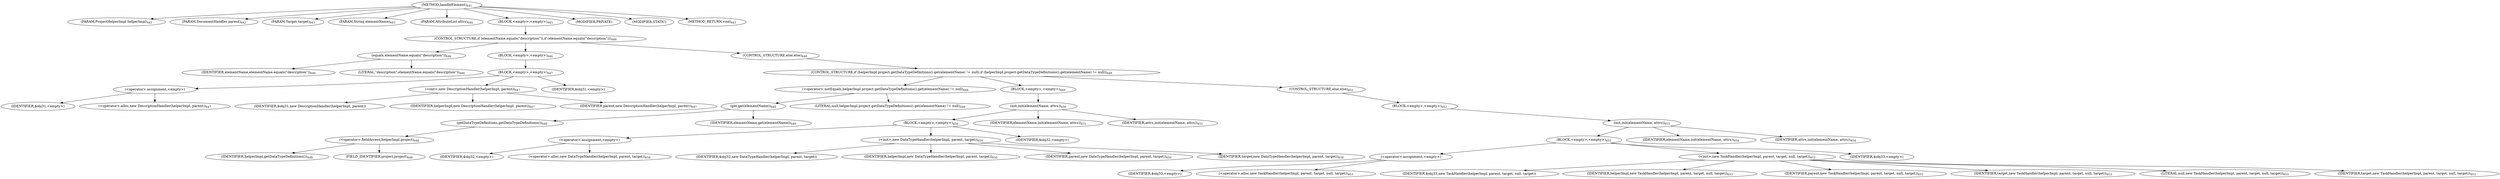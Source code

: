 digraph "handleElement" {  
"1313" [label = <(METHOD,handleElement)<SUB>641</SUB>> ]
"1314" [label = <(PARAM,ProjectHelperImpl helperImpl)<SUB>641</SUB>> ]
"1315" [label = <(PARAM,DocumentHandler parent)<SUB>642</SUB>> ]
"1316" [label = <(PARAM,Target target)<SUB>643</SUB>> ]
"1317" [label = <(PARAM,String elementName)<SUB>643</SUB>> ]
"1318" [label = <(PARAM,AttributeList attrs)<SUB>644</SUB>> ]
"1319" [label = <(BLOCK,&lt;empty&gt;,&lt;empty&gt;)<SUB>645</SUB>> ]
"1320" [label = <(CONTROL_STRUCTURE,if (elementName.equals(&quot;description&quot;)),if (elementName.equals(&quot;description&quot;)))<SUB>646</SUB>> ]
"1321" [label = <(equals,elementName.equals(&quot;description&quot;))<SUB>646</SUB>> ]
"1322" [label = <(IDENTIFIER,elementName,elementName.equals(&quot;description&quot;))<SUB>646</SUB>> ]
"1323" [label = <(LITERAL,&quot;description&quot;,elementName.equals(&quot;description&quot;))<SUB>646</SUB>> ]
"1324" [label = <(BLOCK,&lt;empty&gt;,&lt;empty&gt;)<SUB>646</SUB>> ]
"1325" [label = <(BLOCK,&lt;empty&gt;,&lt;empty&gt;)<SUB>647</SUB>> ]
"1326" [label = <(&lt;operator&gt;.assignment,&lt;empty&gt;)> ]
"1327" [label = <(IDENTIFIER,$obj31,&lt;empty&gt;)> ]
"1328" [label = <(&lt;operator&gt;.alloc,new DescriptionHandler(helperImpl, parent))<SUB>647</SUB>> ]
"1329" [label = <(&lt;init&gt;,new DescriptionHandler(helperImpl, parent))<SUB>647</SUB>> ]
"1330" [label = <(IDENTIFIER,$obj31,new DescriptionHandler(helperImpl, parent))> ]
"1331" [label = <(IDENTIFIER,helperImpl,new DescriptionHandler(helperImpl, parent))<SUB>647</SUB>> ]
"1332" [label = <(IDENTIFIER,parent,new DescriptionHandler(helperImpl, parent))<SUB>647</SUB>> ]
"1333" [label = <(IDENTIFIER,$obj31,&lt;empty&gt;)> ]
"1334" [label = <(CONTROL_STRUCTURE,else,else)<SUB>648</SUB>> ]
"1335" [label = <(CONTROL_STRUCTURE,if (helperImpl.project.getDataTypeDefinitions().get(elementName) != null),if (helperImpl.project.getDataTypeDefinitions().get(elementName) != null))<SUB>648</SUB>> ]
"1336" [label = <(&lt;operator&gt;.notEquals,helperImpl.project.getDataTypeDefinitions().get(elementName) != null)<SUB>648</SUB>> ]
"1337" [label = <(get,get(elementName))<SUB>648</SUB>> ]
"1338" [label = <(getDataTypeDefinitions,getDataTypeDefinitions())<SUB>648</SUB>> ]
"1339" [label = <(&lt;operator&gt;.fieldAccess,helperImpl.project)<SUB>648</SUB>> ]
"1340" [label = <(IDENTIFIER,helperImpl,getDataTypeDefinitions())<SUB>648</SUB>> ]
"1341" [label = <(FIELD_IDENTIFIER,project,project)<SUB>648</SUB>> ]
"1342" [label = <(IDENTIFIER,elementName,get(elementName))<SUB>649</SUB>> ]
"1343" [label = <(LITERAL,null,helperImpl.project.getDataTypeDefinitions().get(elementName) != null)<SUB>649</SUB>> ]
"1344" [label = <(BLOCK,&lt;empty&gt;,&lt;empty&gt;)<SUB>649</SUB>> ]
"1345" [label = <(init,init(elementName, attrs))<SUB>650</SUB>> ]
"1346" [label = <(BLOCK,&lt;empty&gt;,&lt;empty&gt;)<SUB>650</SUB>> ]
"1347" [label = <(&lt;operator&gt;.assignment,&lt;empty&gt;)> ]
"1348" [label = <(IDENTIFIER,$obj32,&lt;empty&gt;)> ]
"1349" [label = <(&lt;operator&gt;.alloc,new DataTypeHandler(helperImpl, parent, target))<SUB>650</SUB>> ]
"1350" [label = <(&lt;init&gt;,new DataTypeHandler(helperImpl, parent, target))<SUB>650</SUB>> ]
"1351" [label = <(IDENTIFIER,$obj32,new DataTypeHandler(helperImpl, parent, target))> ]
"1352" [label = <(IDENTIFIER,helperImpl,new DataTypeHandler(helperImpl, parent, target))<SUB>650</SUB>> ]
"1353" [label = <(IDENTIFIER,parent,new DataTypeHandler(helperImpl, parent, target))<SUB>650</SUB>> ]
"1354" [label = <(IDENTIFIER,target,new DataTypeHandler(helperImpl, parent, target))<SUB>650</SUB>> ]
"1355" [label = <(IDENTIFIER,$obj32,&lt;empty&gt;)> ]
"1356" [label = <(IDENTIFIER,elementName,init(elementName, attrs))<SUB>651</SUB>> ]
"1357" [label = <(IDENTIFIER,attrs,init(elementName, attrs))<SUB>651</SUB>> ]
"1358" [label = <(CONTROL_STRUCTURE,else,else)<SUB>652</SUB>> ]
"1359" [label = <(BLOCK,&lt;empty&gt;,&lt;empty&gt;)<SUB>652</SUB>> ]
"1360" [label = <(init,init(elementName, attrs))<SUB>653</SUB>> ]
"1361" [label = <(BLOCK,&lt;empty&gt;,&lt;empty&gt;)<SUB>653</SUB>> ]
"1362" [label = <(&lt;operator&gt;.assignment,&lt;empty&gt;)> ]
"1363" [label = <(IDENTIFIER,$obj33,&lt;empty&gt;)> ]
"1364" [label = <(&lt;operator&gt;.alloc,new TaskHandler(helperImpl, parent, target, null, target))<SUB>653</SUB>> ]
"1365" [label = <(&lt;init&gt;,new TaskHandler(helperImpl, parent, target, null, target))<SUB>653</SUB>> ]
"1366" [label = <(IDENTIFIER,$obj33,new TaskHandler(helperImpl, parent, target, null, target))> ]
"1367" [label = <(IDENTIFIER,helperImpl,new TaskHandler(helperImpl, parent, target, null, target))<SUB>653</SUB>> ]
"1368" [label = <(IDENTIFIER,parent,new TaskHandler(helperImpl, parent, target, null, target))<SUB>653</SUB>> ]
"1369" [label = <(IDENTIFIER,target,new TaskHandler(helperImpl, parent, target, null, target))<SUB>653</SUB>> ]
"1370" [label = <(LITERAL,null,new TaskHandler(helperImpl, parent, target, null, target))<SUB>653</SUB>> ]
"1371" [label = <(IDENTIFIER,target,new TaskHandler(helperImpl, parent, target, null, target))<SUB>653</SUB>> ]
"1372" [label = <(IDENTIFIER,$obj33,&lt;empty&gt;)> ]
"1373" [label = <(IDENTIFIER,elementName,init(elementName, attrs))<SUB>654</SUB>> ]
"1374" [label = <(IDENTIFIER,attrs,init(elementName, attrs))<SUB>654</SUB>> ]
"1375" [label = <(MODIFIER,PRIVATE)> ]
"1376" [label = <(MODIFIER,STATIC)> ]
"1377" [label = <(METHOD_RETURN,void)<SUB>641</SUB>> ]
  "1313" -> "1314" 
  "1313" -> "1315" 
  "1313" -> "1316" 
  "1313" -> "1317" 
  "1313" -> "1318" 
  "1313" -> "1319" 
  "1313" -> "1375" 
  "1313" -> "1376" 
  "1313" -> "1377" 
  "1319" -> "1320" 
  "1320" -> "1321" 
  "1320" -> "1324" 
  "1320" -> "1334" 
  "1321" -> "1322" 
  "1321" -> "1323" 
  "1324" -> "1325" 
  "1325" -> "1326" 
  "1325" -> "1329" 
  "1325" -> "1333" 
  "1326" -> "1327" 
  "1326" -> "1328" 
  "1329" -> "1330" 
  "1329" -> "1331" 
  "1329" -> "1332" 
  "1334" -> "1335" 
  "1335" -> "1336" 
  "1335" -> "1344" 
  "1335" -> "1358" 
  "1336" -> "1337" 
  "1336" -> "1343" 
  "1337" -> "1338" 
  "1337" -> "1342" 
  "1338" -> "1339" 
  "1339" -> "1340" 
  "1339" -> "1341" 
  "1344" -> "1345" 
  "1345" -> "1346" 
  "1345" -> "1356" 
  "1345" -> "1357" 
  "1346" -> "1347" 
  "1346" -> "1350" 
  "1346" -> "1355" 
  "1347" -> "1348" 
  "1347" -> "1349" 
  "1350" -> "1351" 
  "1350" -> "1352" 
  "1350" -> "1353" 
  "1350" -> "1354" 
  "1358" -> "1359" 
  "1359" -> "1360" 
  "1360" -> "1361" 
  "1360" -> "1373" 
  "1360" -> "1374" 
  "1361" -> "1362" 
  "1361" -> "1365" 
  "1361" -> "1372" 
  "1362" -> "1363" 
  "1362" -> "1364" 
  "1365" -> "1366" 
  "1365" -> "1367" 
  "1365" -> "1368" 
  "1365" -> "1369" 
  "1365" -> "1370" 
  "1365" -> "1371" 
}
